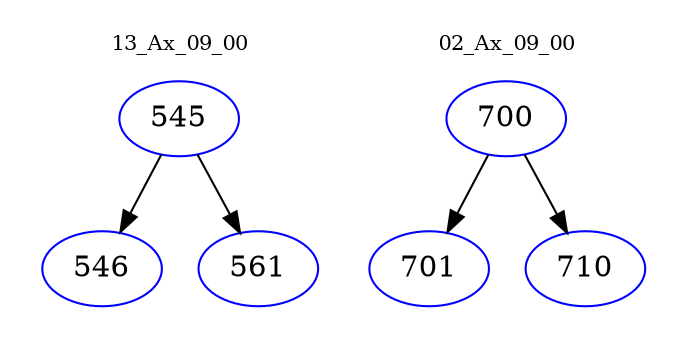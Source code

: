 digraph{
subgraph cluster_0 {
color = white
label = "13_Ax_09_00";
fontsize=10;
T0_545 [label="545", color="blue"]
T0_545 -> T0_546 [color="black"]
T0_546 [label="546", color="blue"]
T0_545 -> T0_561 [color="black"]
T0_561 [label="561", color="blue"]
}
subgraph cluster_1 {
color = white
label = "02_Ax_09_00";
fontsize=10;
T1_700 [label="700", color="blue"]
T1_700 -> T1_701 [color="black"]
T1_701 [label="701", color="blue"]
T1_700 -> T1_710 [color="black"]
T1_710 [label="710", color="blue"]
}
}
